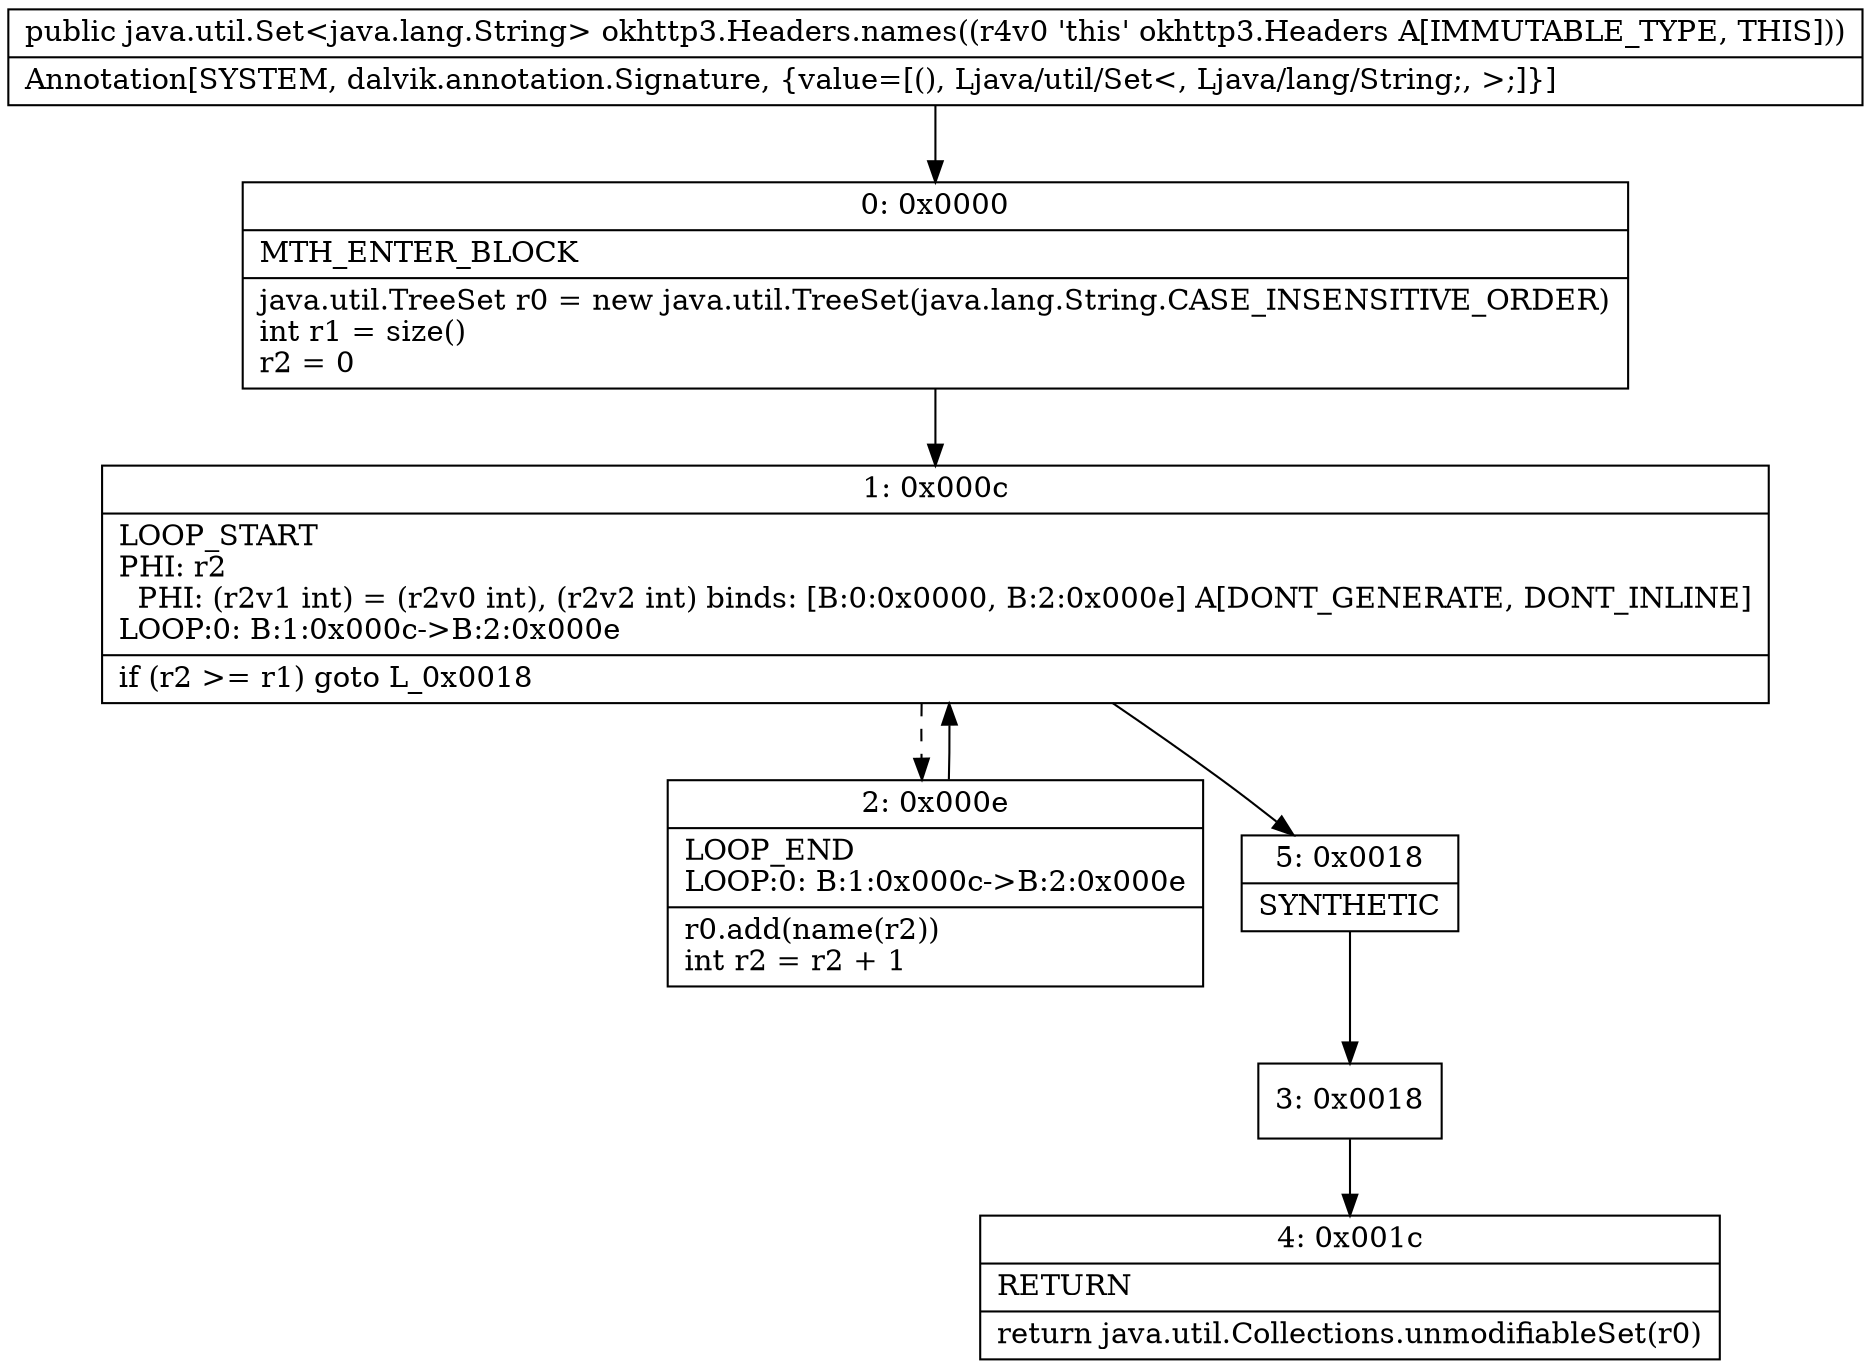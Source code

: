 digraph "CFG forokhttp3.Headers.names()Ljava\/util\/Set;" {
Node_0 [shape=record,label="{0\:\ 0x0000|MTH_ENTER_BLOCK\l|java.util.TreeSet r0 = new java.util.TreeSet(java.lang.String.CASE_INSENSITIVE_ORDER)\lint r1 = size()\lr2 = 0\l}"];
Node_1 [shape=record,label="{1\:\ 0x000c|LOOP_START\lPHI: r2 \l  PHI: (r2v1 int) = (r2v0 int), (r2v2 int) binds: [B:0:0x0000, B:2:0x000e] A[DONT_GENERATE, DONT_INLINE]\lLOOP:0: B:1:0x000c\-\>B:2:0x000e\l|if (r2 \>= r1) goto L_0x0018\l}"];
Node_2 [shape=record,label="{2\:\ 0x000e|LOOP_END\lLOOP:0: B:1:0x000c\-\>B:2:0x000e\l|r0.add(name(r2))\lint r2 = r2 + 1\l}"];
Node_3 [shape=record,label="{3\:\ 0x0018}"];
Node_4 [shape=record,label="{4\:\ 0x001c|RETURN\l|return java.util.Collections.unmodifiableSet(r0)\l}"];
Node_5 [shape=record,label="{5\:\ 0x0018|SYNTHETIC\l}"];
MethodNode[shape=record,label="{public java.util.Set\<java.lang.String\> okhttp3.Headers.names((r4v0 'this' okhttp3.Headers A[IMMUTABLE_TYPE, THIS]))  | Annotation[SYSTEM, dalvik.annotation.Signature, \{value=[(), Ljava\/util\/Set\<, Ljava\/lang\/String;, \>;]\}]\l}"];
MethodNode -> Node_0;
Node_0 -> Node_1;
Node_1 -> Node_2[style=dashed];
Node_1 -> Node_5;
Node_2 -> Node_1;
Node_3 -> Node_4;
Node_5 -> Node_3;
}

